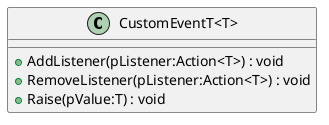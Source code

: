 @startuml
class "CustomEventT<T>" {
    + AddListener(pListener:Action<T>) : void
    + RemoveListener(pListener:Action<T>) : void
    + Raise(pValue:T) : void
}
@enduml
